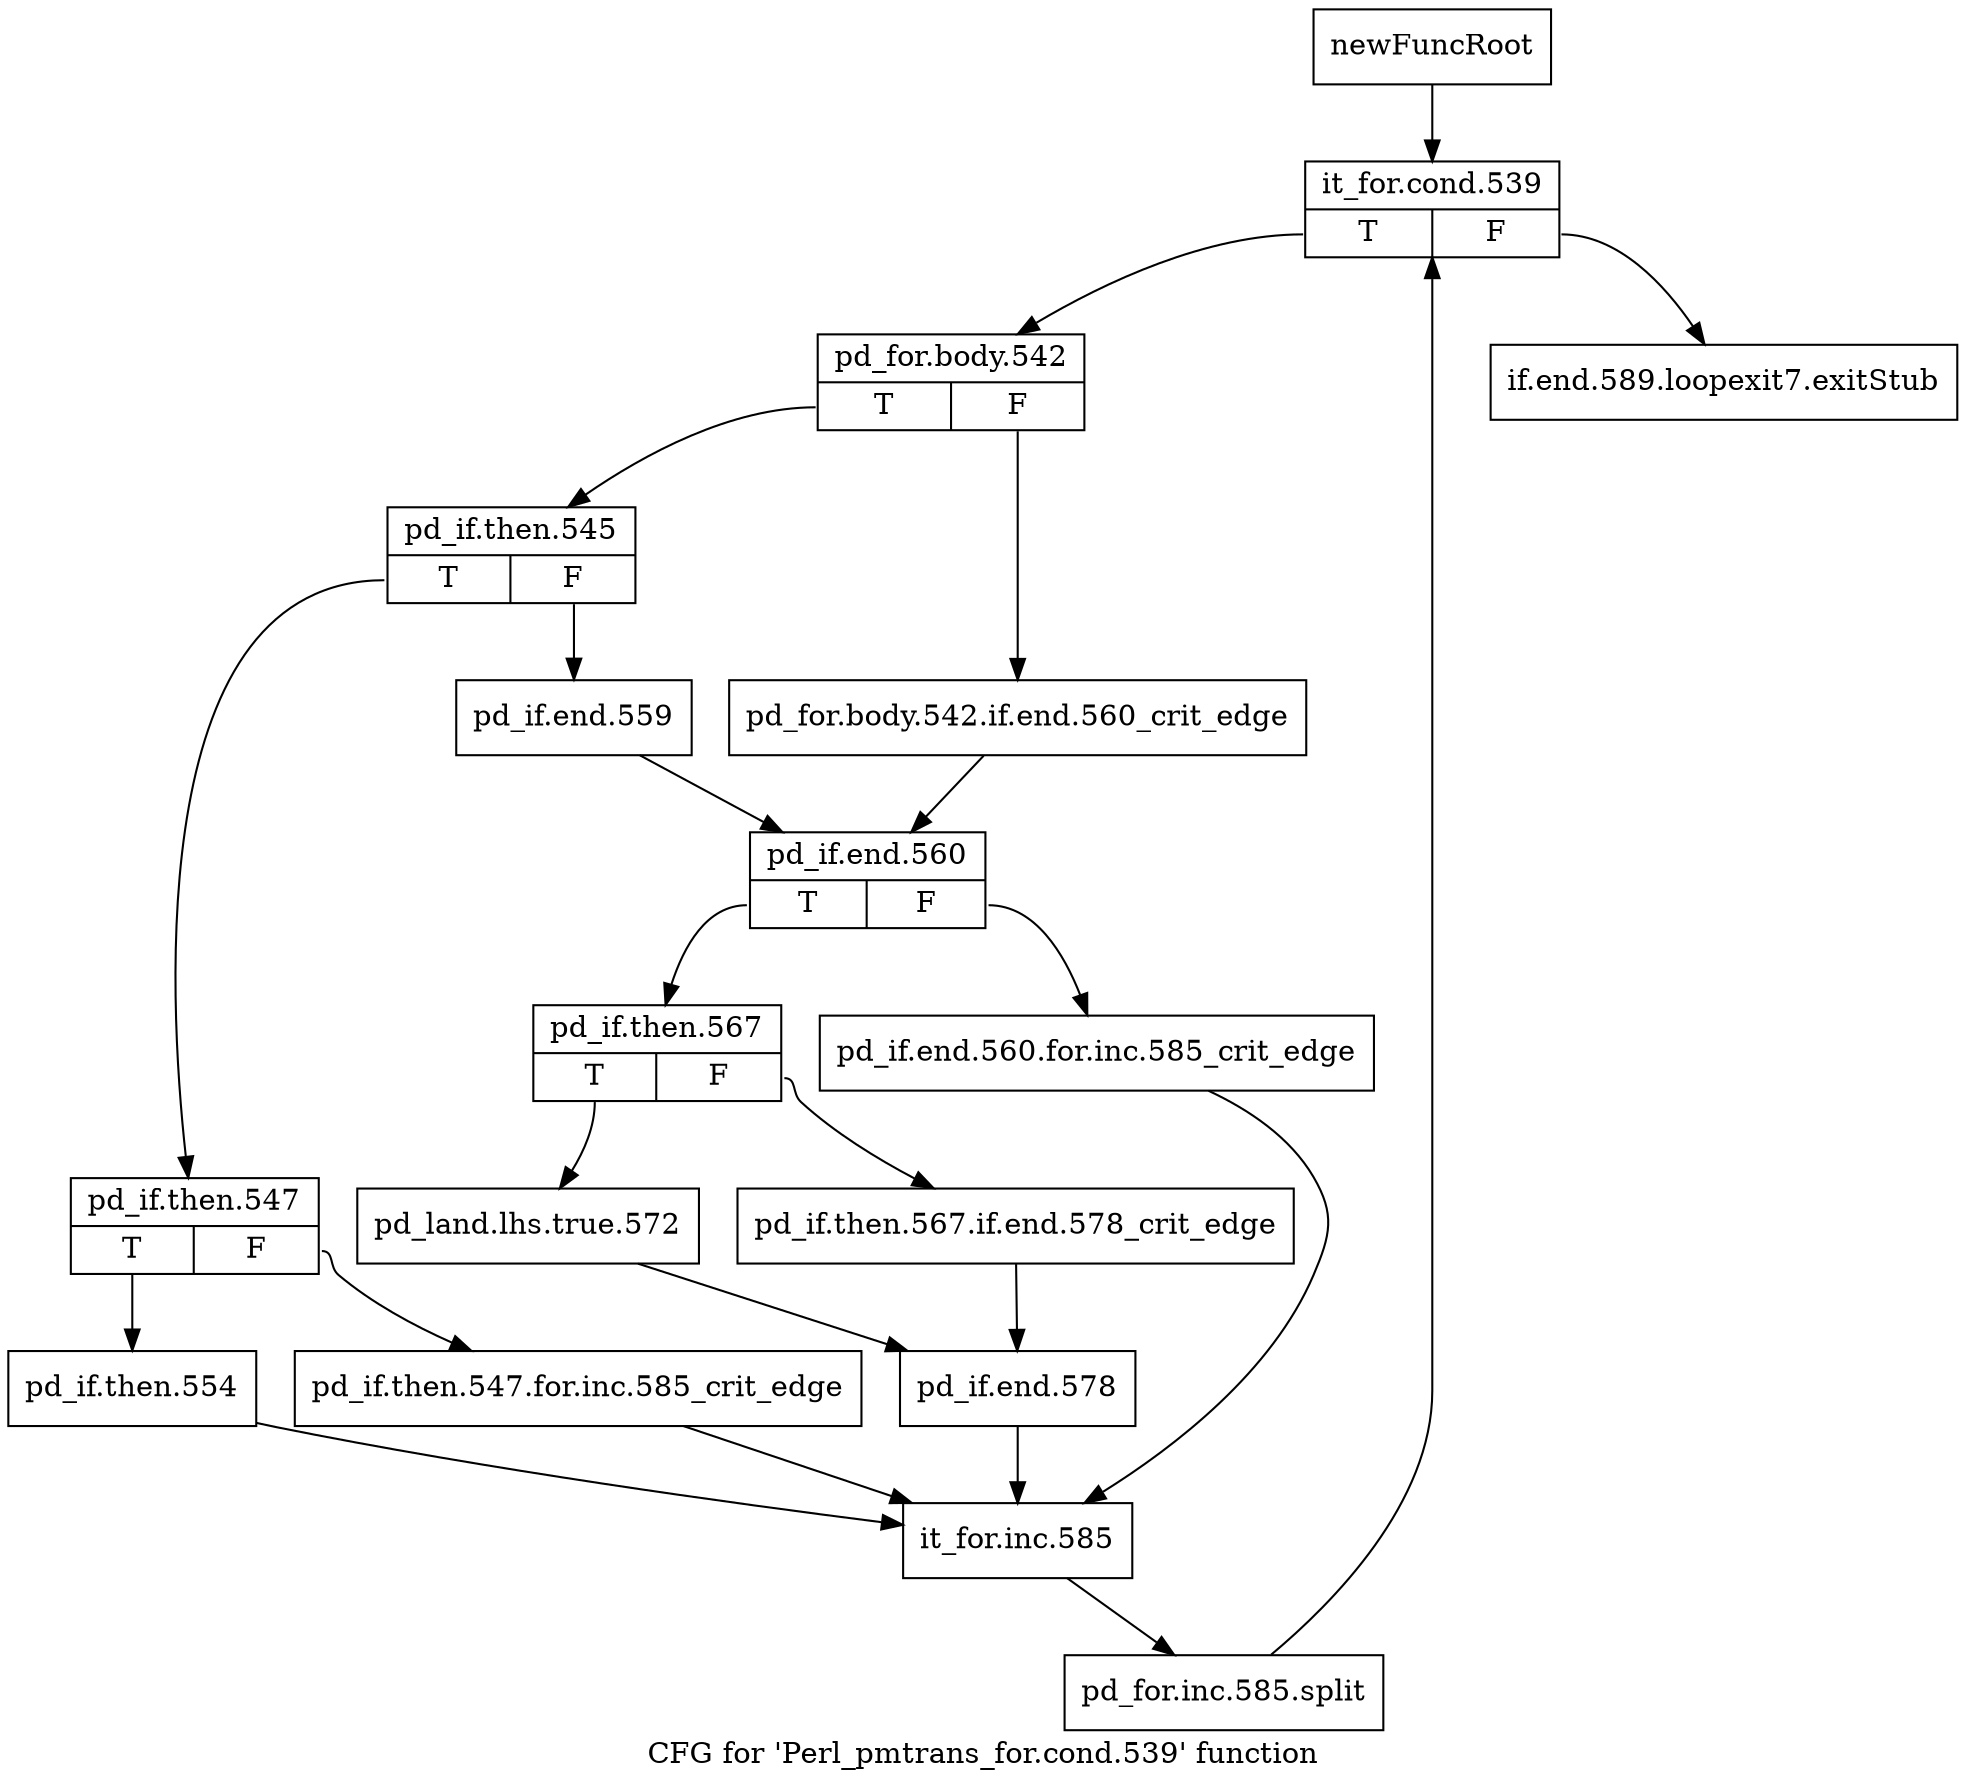 digraph "CFG for 'Perl_pmtrans_for.cond.539' function" {
	label="CFG for 'Perl_pmtrans_for.cond.539' function";

	Node0x4c2d5b0 [shape=record,label="{newFuncRoot}"];
	Node0x4c2d5b0 -> Node0x4c2d650;
	Node0x4c2d600 [shape=record,label="{if.end.589.loopexit7.exitStub}"];
	Node0x4c2d650 [shape=record,label="{it_for.cond.539|{<s0>T|<s1>F}}"];
	Node0x4c2d650:s0 -> Node0x4c2d6a0;
	Node0x4c2d650:s1 -> Node0x4c2d600;
	Node0x4c2d6a0 [shape=record,label="{pd_for.body.542|{<s0>T|<s1>F}}"];
	Node0x4c2d6a0:s0 -> Node0x4c2d740;
	Node0x4c2d6a0:s1 -> Node0x4c2d6f0;
	Node0x4c2d6f0 [shape=record,label="{pd_for.body.542.if.end.560_crit_edge}"];
	Node0x4c2d6f0 -> Node0x4c2d7e0;
	Node0x4c2d740 [shape=record,label="{pd_if.then.545|{<s0>T|<s1>F}}"];
	Node0x4c2d740:s0 -> Node0x4c2d9c0;
	Node0x4c2d740:s1 -> Node0x4c2d790;
	Node0x4c2d790 [shape=record,label="{pd_if.end.559}"];
	Node0x4c2d790 -> Node0x4c2d7e0;
	Node0x4c2d7e0 [shape=record,label="{pd_if.end.560|{<s0>T|<s1>F}}"];
	Node0x4c2d7e0:s0 -> Node0x4c2d880;
	Node0x4c2d7e0:s1 -> Node0x4c2d830;
	Node0x4c2d830 [shape=record,label="{pd_if.end.560.for.inc.585_crit_edge}"];
	Node0x4c2d830 -> Node0x4c2dab0;
	Node0x4c2d880 [shape=record,label="{pd_if.then.567|{<s0>T|<s1>F}}"];
	Node0x4c2d880:s0 -> Node0x4c2d920;
	Node0x4c2d880:s1 -> Node0x4c2d8d0;
	Node0x4c2d8d0 [shape=record,label="{pd_if.then.567.if.end.578_crit_edge}"];
	Node0x4c2d8d0 -> Node0x4c2d970;
	Node0x4c2d920 [shape=record,label="{pd_land.lhs.true.572}"];
	Node0x4c2d920 -> Node0x4c2d970;
	Node0x4c2d970 [shape=record,label="{pd_if.end.578}"];
	Node0x4c2d970 -> Node0x4c2dab0;
	Node0x4c2d9c0 [shape=record,label="{pd_if.then.547|{<s0>T|<s1>F}}"];
	Node0x4c2d9c0:s0 -> Node0x4c2da60;
	Node0x4c2d9c0:s1 -> Node0x4c2da10;
	Node0x4c2da10 [shape=record,label="{pd_if.then.547.for.inc.585_crit_edge}"];
	Node0x4c2da10 -> Node0x4c2dab0;
	Node0x4c2da60 [shape=record,label="{pd_if.then.554}"];
	Node0x4c2da60 -> Node0x4c2dab0;
	Node0x4c2dab0 [shape=record,label="{it_for.inc.585}"];
	Node0x4c2dab0 -> Node0x6443e20;
	Node0x6443e20 [shape=record,label="{pd_for.inc.585.split}"];
	Node0x6443e20 -> Node0x4c2d650;
}
